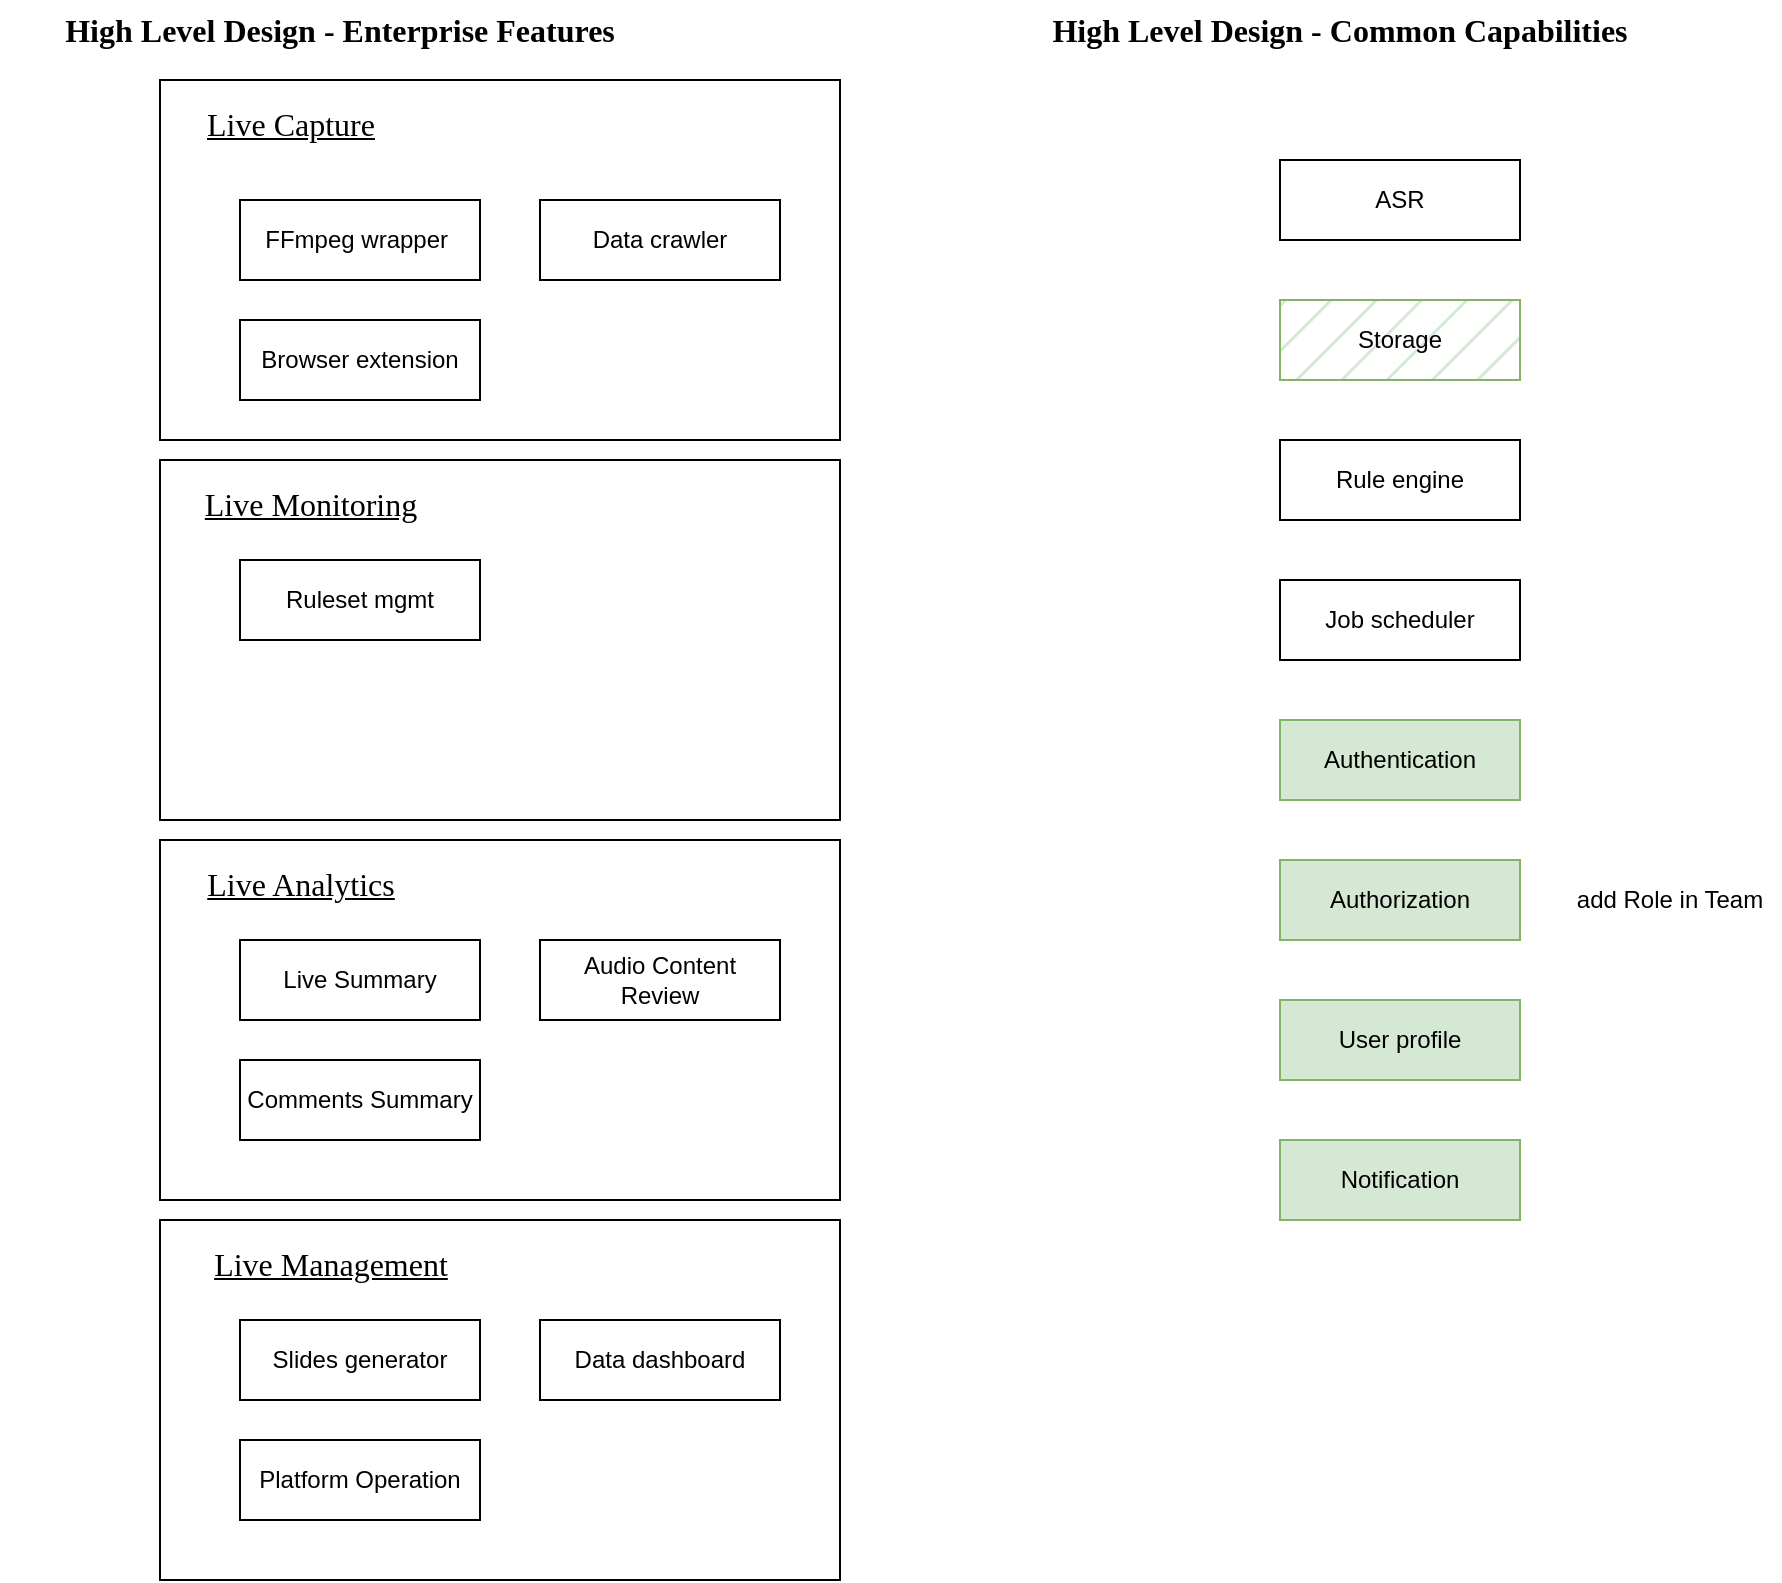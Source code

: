 <mxfile version="21.6.1" type="github">
  <diagram name="Page-1" id="44zZPaApqiIUt-cTQp_n">
    <mxGraphModel dx="949" dy="606" grid="1" gridSize="10" guides="1" tooltips="1" connect="1" arrows="1" fold="1" page="1" pageScale="1" pageWidth="1200" pageHeight="1920" math="0" shadow="0">
      <root>
        <mxCell id="0" />
        <mxCell id="1" parent="0" />
        <mxCell id="f6qxGxTqfRxDjlEGLXbx-34" value="" style="group" vertex="1" connectable="0" parent="1">
          <mxGeometry x="160" y="270" width="340" height="180" as="geometry" />
        </mxCell>
        <mxCell id="f6qxGxTqfRxDjlEGLXbx-35" value="" style="rounded=0;whiteSpace=wrap;html=1;" vertex="1" parent="f6qxGxTqfRxDjlEGLXbx-34">
          <mxGeometry width="340" height="180" as="geometry" />
        </mxCell>
        <mxCell id="f6qxGxTqfRxDjlEGLXbx-36" value="&lt;font face=&quot;Tahoma&quot; style=&quot;font-size: 16px; font-weight: normal;&quot;&gt;&lt;u&gt;Live Monitoring&lt;/u&gt;&lt;/font&gt;" style="text;strokeColor=none;fillColor=none;html=1;fontSize=24;fontStyle=1;verticalAlign=middle;align=center;" vertex="1" parent="f6qxGxTqfRxDjlEGLXbx-34">
          <mxGeometry x="20" y="10" width="110" height="20" as="geometry" />
        </mxCell>
        <mxCell id="f6qxGxTqfRxDjlEGLXbx-37" value="Ruleset mgmt" style="rounded=0;whiteSpace=wrap;html=1;" vertex="1" parent="f6qxGxTqfRxDjlEGLXbx-34">
          <mxGeometry x="40" y="50" width="120" height="40" as="geometry" />
        </mxCell>
        <mxCell id="f6qxGxTqfRxDjlEGLXbx-33" value="" style="group" vertex="1" connectable="0" parent="1">
          <mxGeometry x="160" y="80" width="340" height="180" as="geometry" />
        </mxCell>
        <mxCell id="f6qxGxTqfRxDjlEGLXbx-31" value="" style="rounded=0;whiteSpace=wrap;html=1;" vertex="1" parent="f6qxGxTqfRxDjlEGLXbx-33">
          <mxGeometry width="340" height="180" as="geometry" />
        </mxCell>
        <mxCell id="f6qxGxTqfRxDjlEGLXbx-32" value="&lt;font face=&quot;Tahoma&quot; style=&quot;font-size: 16px; font-weight: normal;&quot;&gt;&lt;u&gt;Live Capture&lt;/u&gt;&lt;/font&gt;" style="text;strokeColor=none;fillColor=none;html=1;fontSize=24;fontStyle=1;verticalAlign=middle;align=center;" vertex="1" parent="f6qxGxTqfRxDjlEGLXbx-33">
          <mxGeometry x="20" y="10" width="90" height="20" as="geometry" />
        </mxCell>
        <mxCell id="f6qxGxTqfRxDjlEGLXbx-7" value="Browser extension" style="rounded=0;whiteSpace=wrap;html=1;" vertex="1" parent="f6qxGxTqfRxDjlEGLXbx-33">
          <mxGeometry x="40" y="120" width="120" height="40" as="geometry" />
        </mxCell>
        <mxCell id="f6qxGxTqfRxDjlEGLXbx-3" value="FFmpeg wrapper&amp;nbsp;" style="rounded=0;whiteSpace=wrap;html=1;" vertex="1" parent="f6qxGxTqfRxDjlEGLXbx-33">
          <mxGeometry x="40" y="60" width="120" height="40" as="geometry" />
        </mxCell>
        <mxCell id="f6qxGxTqfRxDjlEGLXbx-56" value="Data crawler" style="rounded=0;whiteSpace=wrap;html=1;" vertex="1" parent="f6qxGxTqfRxDjlEGLXbx-33">
          <mxGeometry x="190" y="60" width="120" height="40" as="geometry" />
        </mxCell>
        <mxCell id="f6qxGxTqfRxDjlEGLXbx-1" value="High Level Design - Enterprise Features" style="text;html=1;strokeColor=none;fillColor=none;align=center;verticalAlign=middle;whiteSpace=wrap;rounded=0;fontFamily=Tahoma;fontSize=16;fontStyle=1" vertex="1" parent="1">
          <mxGeometry x="80" y="40" width="340" height="30" as="geometry" />
        </mxCell>
        <mxCell id="f6qxGxTqfRxDjlEGLXbx-38" value="" style="group" vertex="1" connectable="0" parent="1">
          <mxGeometry x="160" y="460" width="340" height="180" as="geometry" />
        </mxCell>
        <mxCell id="f6qxGxTqfRxDjlEGLXbx-39" value="" style="rounded=0;whiteSpace=wrap;html=1;" vertex="1" parent="f6qxGxTqfRxDjlEGLXbx-38">
          <mxGeometry width="340" height="180" as="geometry" />
        </mxCell>
        <mxCell id="f6qxGxTqfRxDjlEGLXbx-40" value="&lt;font face=&quot;Tahoma&quot; style=&quot;font-size: 16px; font-weight: normal;&quot;&gt;&lt;u&gt;Live Analytics&lt;/u&gt;&lt;/font&gt;" style="text;strokeColor=none;fillColor=none;html=1;fontSize=24;fontStyle=1;verticalAlign=middle;align=center;" vertex="1" parent="f6qxGxTqfRxDjlEGLXbx-38">
          <mxGeometry x="20" y="10" width="100" height="20" as="geometry" />
        </mxCell>
        <mxCell id="f6qxGxTqfRxDjlEGLXbx-15" value="Live Summary" style="rounded=0;whiteSpace=wrap;html=1;" vertex="1" parent="f6qxGxTqfRxDjlEGLXbx-38">
          <mxGeometry x="40" y="50" width="120" height="40" as="geometry" />
        </mxCell>
        <mxCell id="f6qxGxTqfRxDjlEGLXbx-17" value="Audio Content Review" style="rounded=0;whiteSpace=wrap;html=1;" vertex="1" parent="f6qxGxTqfRxDjlEGLXbx-38">
          <mxGeometry x="190" y="50" width="120" height="40" as="geometry" />
        </mxCell>
        <mxCell id="f6qxGxTqfRxDjlEGLXbx-18" value="Comments Summary" style="rounded=0;whiteSpace=wrap;html=1;" vertex="1" parent="f6qxGxTqfRxDjlEGLXbx-38">
          <mxGeometry x="40" y="110" width="120" height="40" as="geometry" />
        </mxCell>
        <mxCell id="f6qxGxTqfRxDjlEGLXbx-44" value="" style="group" vertex="1" connectable="0" parent="1">
          <mxGeometry x="160" y="650" width="340" height="180" as="geometry" />
        </mxCell>
        <mxCell id="f6qxGxTqfRxDjlEGLXbx-45" value="" style="rounded=0;whiteSpace=wrap;html=1;" vertex="1" parent="f6qxGxTqfRxDjlEGLXbx-44">
          <mxGeometry width="340" height="180" as="geometry" />
        </mxCell>
        <mxCell id="f6qxGxTqfRxDjlEGLXbx-46" value="&lt;font face=&quot;Tahoma&quot; style=&quot;font-size: 16px; font-weight: normal;&quot;&gt;&lt;u&gt;Live Management&lt;/u&gt;&lt;/font&gt;" style="text;strokeColor=none;fillColor=none;html=1;fontSize=24;fontStyle=1;verticalAlign=middle;align=center;" vertex="1" parent="f6qxGxTqfRxDjlEGLXbx-44">
          <mxGeometry x="20" y="10" width="130" height="20" as="geometry" />
        </mxCell>
        <mxCell id="f6qxGxTqfRxDjlEGLXbx-22" value="Slides generator" style="rounded=0;whiteSpace=wrap;html=1;" vertex="1" parent="f6qxGxTqfRxDjlEGLXbx-44">
          <mxGeometry x="40" y="50" width="120" height="40" as="geometry" />
        </mxCell>
        <mxCell id="f6qxGxTqfRxDjlEGLXbx-43" value="Data dashboard" style="rounded=0;whiteSpace=wrap;html=1;" vertex="1" parent="f6qxGxTqfRxDjlEGLXbx-44">
          <mxGeometry x="190" y="50" width="120" height="40" as="geometry" />
        </mxCell>
        <mxCell id="f6qxGxTqfRxDjlEGLXbx-24" value="Platform Operation" style="rounded=0;whiteSpace=wrap;html=1;" vertex="1" parent="f6qxGxTqfRxDjlEGLXbx-44">
          <mxGeometry x="40" y="110" width="120" height="40" as="geometry" />
        </mxCell>
        <mxCell id="f6qxGxTqfRxDjlEGLXbx-9" value="ASR" style="rounded=0;whiteSpace=wrap;html=1;" vertex="1" parent="1">
          <mxGeometry x="720" y="120" width="120" height="40" as="geometry" />
        </mxCell>
        <mxCell id="f6qxGxTqfRxDjlEGLXbx-25" value="Storage" style="rounded=0;whiteSpace=wrap;html=1;fillColor=#d5e8d4;strokeColor=#82b366;fillStyle=hatch;" vertex="1" parent="1">
          <mxGeometry x="720" y="190" width="120" height="40" as="geometry" />
        </mxCell>
        <mxCell id="f6qxGxTqfRxDjlEGLXbx-19" value="Rule engine" style="rounded=0;whiteSpace=wrap;html=1;" vertex="1" parent="1">
          <mxGeometry x="720" y="260" width="120" height="40" as="geometry" />
        </mxCell>
        <mxCell id="f6qxGxTqfRxDjlEGLXbx-50" value="Job scheduler" style="rounded=0;whiteSpace=wrap;html=1;" vertex="1" parent="1">
          <mxGeometry x="720" y="330" width="120" height="40" as="geometry" />
        </mxCell>
        <mxCell id="f6qxGxTqfRxDjlEGLXbx-51" value="High Level Design - Common Capabilities" style="text;html=1;strokeColor=none;fillColor=none;align=center;verticalAlign=middle;whiteSpace=wrap;rounded=0;fontFamily=Tahoma;fontSize=16;fontStyle=1" vertex="1" parent="1">
          <mxGeometry x="580" y="40" width="340" height="30" as="geometry" />
        </mxCell>
        <mxCell id="f6qxGxTqfRxDjlEGLXbx-52" value="Authentication" style="rounded=0;whiteSpace=wrap;html=1;fillColor=#d5e8d4;strokeColor=#82b366;" vertex="1" parent="1">
          <mxGeometry x="720" y="400" width="120" height="40" as="geometry" />
        </mxCell>
        <mxCell id="f6qxGxTqfRxDjlEGLXbx-53" value="Authorization" style="rounded=0;whiteSpace=wrap;html=1;fillColor=#d5e8d4;strokeColor=#82b366;" vertex="1" parent="1">
          <mxGeometry x="720" y="470" width="120" height="40" as="geometry" />
        </mxCell>
        <mxCell id="f6qxGxTqfRxDjlEGLXbx-54" value="User profile" style="rounded=0;whiteSpace=wrap;html=1;fillColor=#d5e8d4;strokeColor=#82b366;" vertex="1" parent="1">
          <mxGeometry x="720" y="540" width="120" height="40" as="geometry" />
        </mxCell>
        <mxCell id="f6qxGxTqfRxDjlEGLXbx-55" value="Notification" style="rounded=0;whiteSpace=wrap;html=1;fillColor=#d5e8d4;strokeColor=#82b366;" vertex="1" parent="1">
          <mxGeometry x="720" y="610" width="120" height="40" as="geometry" />
        </mxCell>
        <mxCell id="f6qxGxTqfRxDjlEGLXbx-58" value="add Role in Team" style="text;html=1;strokeColor=none;fillColor=none;align=center;verticalAlign=middle;whiteSpace=wrap;rounded=0;" vertex="1" parent="1">
          <mxGeometry x="860" y="475" width="110" height="30" as="geometry" />
        </mxCell>
      </root>
    </mxGraphModel>
  </diagram>
</mxfile>
